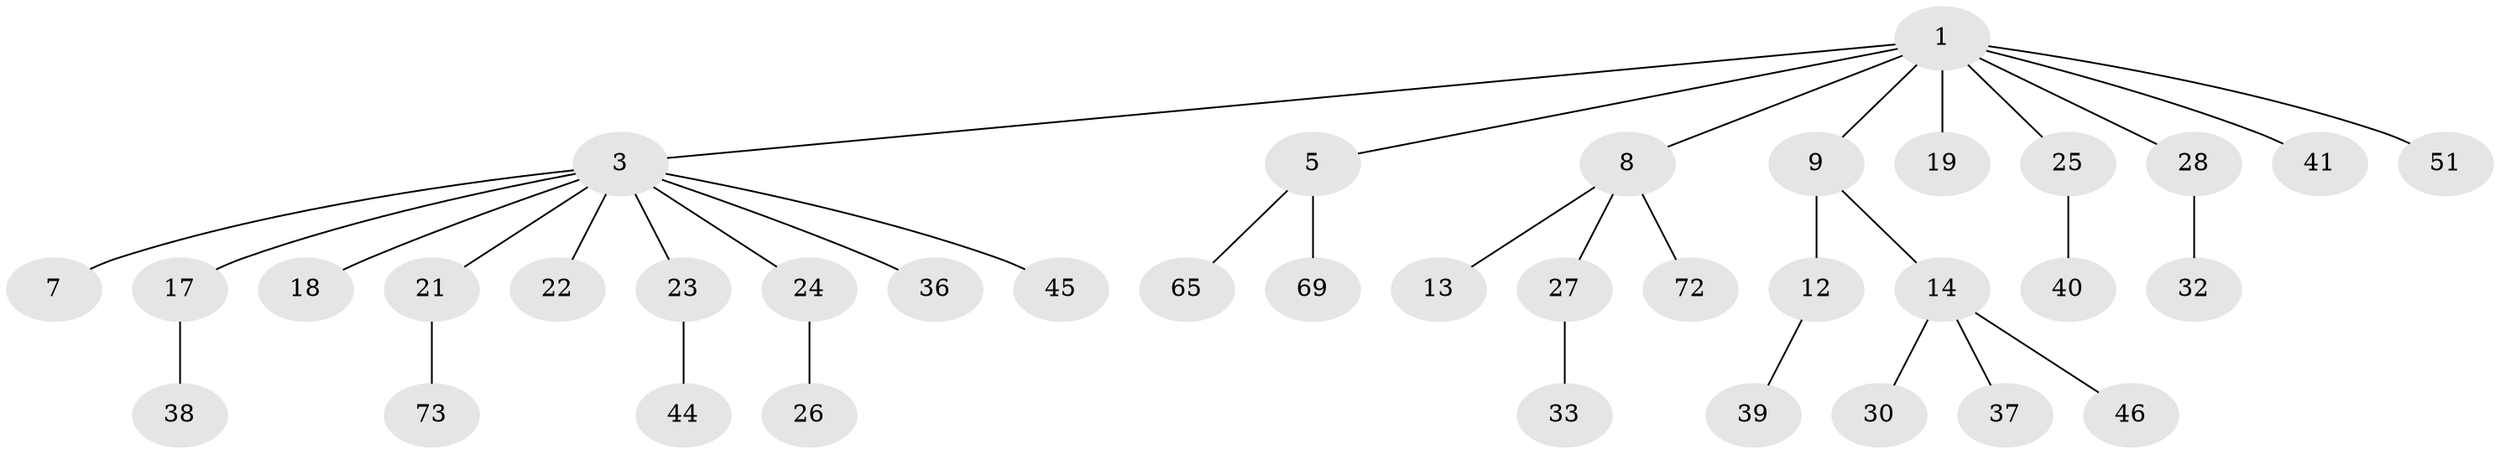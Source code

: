 // original degree distribution, {5: 0.02702702702702703, 6: 0.013513513513513514, 8: 0.013513513513513514, 4: 0.06756756756756757, 7: 0.013513513513513514, 3: 0.06756756756756757, 1: 0.5135135135135135, 2: 0.28378378378378377}
// Generated by graph-tools (version 1.1) at 2025/19/03/04/25 18:19:08]
// undirected, 37 vertices, 36 edges
graph export_dot {
graph [start="1"]
  node [color=gray90,style=filled];
  1 [super="+2"];
  3 [super="+4"];
  5 [super="+6+63+54+15+43+11"];
  7;
  8;
  9 [super="+10"];
  12 [super="+42+20+52+64"];
  13 [super="+61"];
  14 [super="+16"];
  17;
  18;
  19 [super="+47"];
  21;
  22 [super="+50"];
  23 [super="+29"];
  24 [super="+59+35"];
  25;
  26;
  27;
  28;
  30 [super="+34+31"];
  32;
  33;
  36;
  37;
  38 [super="+58+70"];
  39;
  40;
  41;
  44;
  45 [super="+53"];
  46;
  51;
  65;
  69;
  72;
  73;
  1 -- 5;
  1 -- 9;
  1 -- 41;
  1 -- 51;
  1 -- 3;
  1 -- 19;
  1 -- 8;
  1 -- 25;
  1 -- 28;
  3 -- 17;
  3 -- 18;
  3 -- 21;
  3 -- 23;
  3 -- 36;
  3 -- 45;
  3 -- 24;
  3 -- 22;
  3 -- 7;
  5 -- 65;
  5 -- 69;
  8 -- 13;
  8 -- 27;
  8 -- 72;
  9 -- 12;
  9 -- 14;
  12 -- 39;
  14 -- 46;
  14 -- 37;
  14 -- 30;
  17 -- 38;
  21 -- 73;
  23 -- 44;
  24 -- 26;
  25 -- 40;
  27 -- 33;
  28 -- 32;
}
